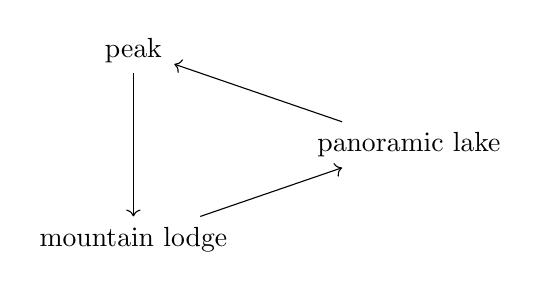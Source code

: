 \begin{tikzcd}
    \text{peak}\arrow{dd}           & \\
                                    & \text{panoramic lake}\arrow{ul} \\
    \text{mountain lodge}\arrow{ur} &
\end{tikzcd}
